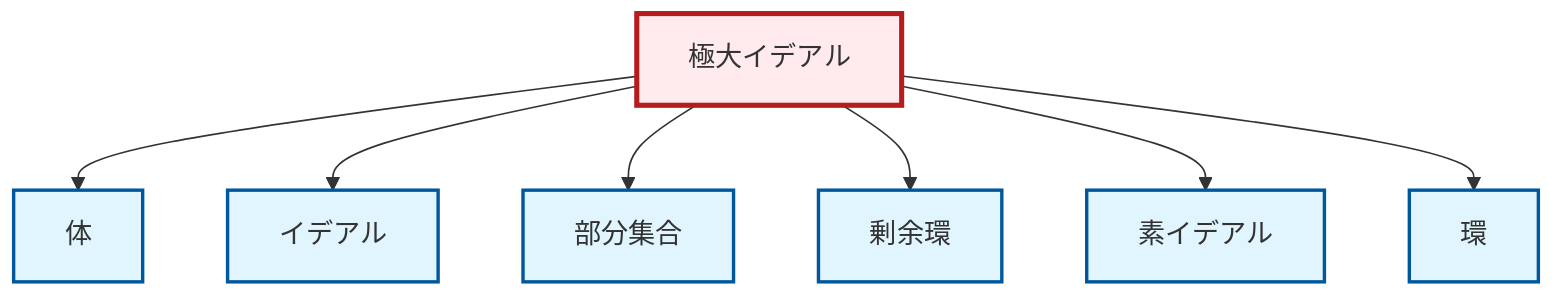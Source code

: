 graph TD
    classDef definition fill:#e1f5fe,stroke:#01579b,stroke-width:2px
    classDef theorem fill:#f3e5f5,stroke:#4a148c,stroke-width:2px
    classDef axiom fill:#fff3e0,stroke:#e65100,stroke-width:2px
    classDef example fill:#e8f5e9,stroke:#1b5e20,stroke-width:2px
    classDef current fill:#ffebee,stroke:#b71c1c,stroke-width:3px
    def-ideal["イデアル"]:::definition
    def-field["体"]:::definition
    def-subset["部分集合"]:::definition
    def-prime-ideal["素イデアル"]:::definition
    def-quotient-ring["剰余環"]:::definition
    def-ring["環"]:::definition
    def-maximal-ideal["極大イデアル"]:::definition
    def-maximal-ideal --> def-field
    def-maximal-ideal --> def-ideal
    def-maximal-ideal --> def-subset
    def-maximal-ideal --> def-quotient-ring
    def-maximal-ideal --> def-prime-ideal
    def-maximal-ideal --> def-ring
    class def-maximal-ideal current